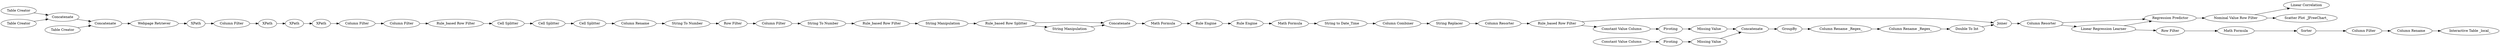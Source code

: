 digraph {
	"-6996355349558404112_870" [label="Table Creator"]
	"-6726384692977610246_49" [label="Missing Value"]
	"-6996355349558404112_894" [label=Concatenate]
	"4277282647734044337_136" [label="Rule_based Row Filter"]
	"4277282647734044337_121" [label="Math Formula"]
	"-2102318774495215196_903" [label="Nominal Value Row Filter"]
	"-2102318774495215196_905" [label="Column Filter"]
	"-2102318774495215196_897" [label="Linear Correlation"]
	"4277282647734044337_135" [label="String Manipulation"]
	"4277282647734044337_128" [label="Row Filter"]
	"4277282647734044337_130" [label="Column Filter"]
	"4277282647734044337_125" [label="Cell Splitter"]
	"-6726384692977610246_44" [label=Pivoting]
	"-6996355349558404112_893" [label=Concatenate]
	"-2102318774495215196_895" [label="Column Resorter"]
	"-6996355349558404112_892" [label="Table Creator"]
	"-6726384692977610246_48" [label=GroupBy]
	"2924276850629616927_492" [label=XPath]
	"-6726384692977610246_52" [label="Column Rename _Regex_"]
	"4277282647734044337_137" [label="Rule_based Row Splitter"]
	"-2102318774495215196_885" [label="Rule_based Row Filter"]
	"4277282647734044337_117" [label="Math Formula"]
	"-2102318774495215196_906" [label="Column Rename"]
	"4277282647734044337_133" [label="String Replacer"]
	"-6726384692977610246_47" [label=Concatenate]
	"4277282647734044337_126" [label="Column Rename"]
	"4277282647734044337_139" [label=Concatenate]
	"2924276850629616927_486" [label="Column Filter"]
	"4277282647734044337_118" [label="Rule Engine"]
	"-2102318774495215196_894" [label="Regression Predictor"]
	"4277282647734044337_132" [label="String to Date_Time"]
	"2924276850629616927_493" [label=XPath]
	"4277282647734044337_124" [label="Cell Splitter"]
	"-6726384692977610246_46" [label="Constant Value Column"]
	"4277282647734044337_885" [label="Rule_based Row Filter"]
	"-2102318774495215196_878" [label="Linear Regression Learner"]
	"2924276850629616927_497" [label=XPath]
	"4277282647734044337_36" [label="Column Combiner"]
	"2924276850629616927_494" [label="Column Filter"]
	"-6996355349558404112_868" [label="Table Creator"]
	"4277282647734044337_127" [label="String To Number"]
	"-2102318774495215196_909" [label=Joiner]
	"-2102318774495215196_876" [label="Column Filter"]
	"-2102318774495215196_901" [label="Row Filter"]
	"-6726384692977610246_54" [label="Double To Int"]
	"-6726384692977610246_8" [label="Constant Value Column"]
	"-2102318774495215196_900" [label="Math Formula"]
	"-2102318774495215196_879" [label="Interactive Table _local_"]
	"2924276850629616927_491" [label=XPath]
	"-2102318774495215196_908" [label="Webpage Retriever"]
	"4277282647734044337_134" [label="Column Resorter"]
	"4277282647734044337_119" [label="Rule Engine"]
	"-2102318774495215196_904" [label=Sorter]
	"4277282647734044337_129" [label="Cell Splitter"]
	"-6726384692977610246_45" [label=Pivoting]
	"-2102318774495215196_898" [label="Scatter Plot _JFreeChart_"]
	"-6726384692977610246_53" [label="Column Rename _Regex_"]
	"4277282647734044337_131" [label="String To Number"]
	"4277282647734044337_138" [label="String Manipulation"]
	"-6726384692977610246_50" [label="Missing Value"]
	"-6726384692977610246_50" -> "-6726384692977610246_47"
	"-2102318774495215196_906" -> "-2102318774495215196_879"
	"2924276850629616927_491" -> "2924276850629616927_492"
	"-2102318774495215196_895" -> "-2102318774495215196_894"
	"-2102318774495215196_905" -> "-2102318774495215196_906"
	"2924276850629616927_492" -> "2924276850629616927_493"
	"-6996355349558404112_894" -> "-2102318774495215196_908"
	"4277282647734044337_137" -> "4277282647734044337_138"
	"-2102318774495215196_909" -> "-2102318774495215196_895"
	"-2102318774495215196_894" -> "-2102318774495215196_903"
	"-6996355349558404112_868" -> "-6996355349558404112_894"
	"4277282647734044337_126" -> "4277282647734044337_127"
	"4277282647734044337_128" -> "4277282647734044337_130"
	"-6996355349558404112_893" -> "-6996355349558404112_894"
	"-6726384692977610246_8" -> "-6726384692977610246_45"
	"-6726384692977610246_48" -> "-6726384692977610246_52"
	"4277282647734044337_134" -> "4277282647734044337_885"
	"-2102318774495215196_904" -> "-2102318774495215196_905"
	"4277282647734044337_124" -> "4277282647734044337_125"
	"-6726384692977610246_52" -> "-6726384692977610246_53"
	"2924276850629616927_486" -> "2924276850629616927_491"
	"-6726384692977610246_47" -> "-6726384692977610246_48"
	"2924276850629616927_494" -> "-2102318774495215196_876"
	"-2102318774495215196_901" -> "-2102318774495215196_900"
	"4277282647734044337_885" -> "-6726384692977610246_8"
	"-6726384692977610246_54" -> "-2102318774495215196_909"
	"-6726384692977610246_46" -> "-6726384692977610246_44"
	"-2102318774495215196_903" -> "-2102318774495215196_897"
	"4277282647734044337_137" -> "4277282647734044337_139"
	"-6996355349558404112_892" -> "-6996355349558404112_893"
	"4277282647734044337_131" -> "4277282647734044337_136"
	"4277282647734044337_135" -> "4277282647734044337_137"
	"4277282647734044337_885" -> "-2102318774495215196_909"
	"4277282647734044337_117" -> "4277282647734044337_118"
	"-2102318774495215196_900" -> "-2102318774495215196_904"
	"-6726384692977610246_53" -> "-6726384692977610246_54"
	"2924276850629616927_493" -> "2924276850629616927_494"
	"4277282647734044337_118" -> "4277282647734044337_119"
	"-6726384692977610246_45" -> "-6726384692977610246_50"
	"4277282647734044337_132" -> "4277282647734044337_36"
	"4277282647734044337_129" -> "4277282647734044337_126"
	"2924276850629616927_497" -> "2924276850629616927_486"
	"-2102318774495215196_878" -> "-2102318774495215196_894"
	"4277282647734044337_136" -> "4277282647734044337_135"
	"4277282647734044337_127" -> "4277282647734044337_128"
	"-6726384692977610246_49" -> "-6726384692977610246_47"
	"-2102318774495215196_885" -> "4277282647734044337_124"
	"-6996355349558404112_870" -> "-6996355349558404112_893"
	"-2102318774495215196_908" -> "2924276850629616927_497"
	"4277282647734044337_130" -> "4277282647734044337_131"
	"4277282647734044337_121" -> "4277282647734044337_132"
	"-2102318774495215196_903" -> "-2102318774495215196_898"
	"4277282647734044337_133" -> "4277282647734044337_134"
	"4277282647734044337_36" -> "4277282647734044337_133"
	"-2102318774495215196_876" -> "-2102318774495215196_885"
	"4277282647734044337_119" -> "4277282647734044337_121"
	"4277282647734044337_139" -> "4277282647734044337_117"
	"-6726384692977610246_44" -> "-6726384692977610246_49"
	"4277282647734044337_125" -> "4277282647734044337_129"
	"-2102318774495215196_895" -> "-2102318774495215196_878"
	"-2102318774495215196_878" -> "-2102318774495215196_901"
	"4277282647734044337_138" -> "4277282647734044337_139"
	rankdir=LR
}
